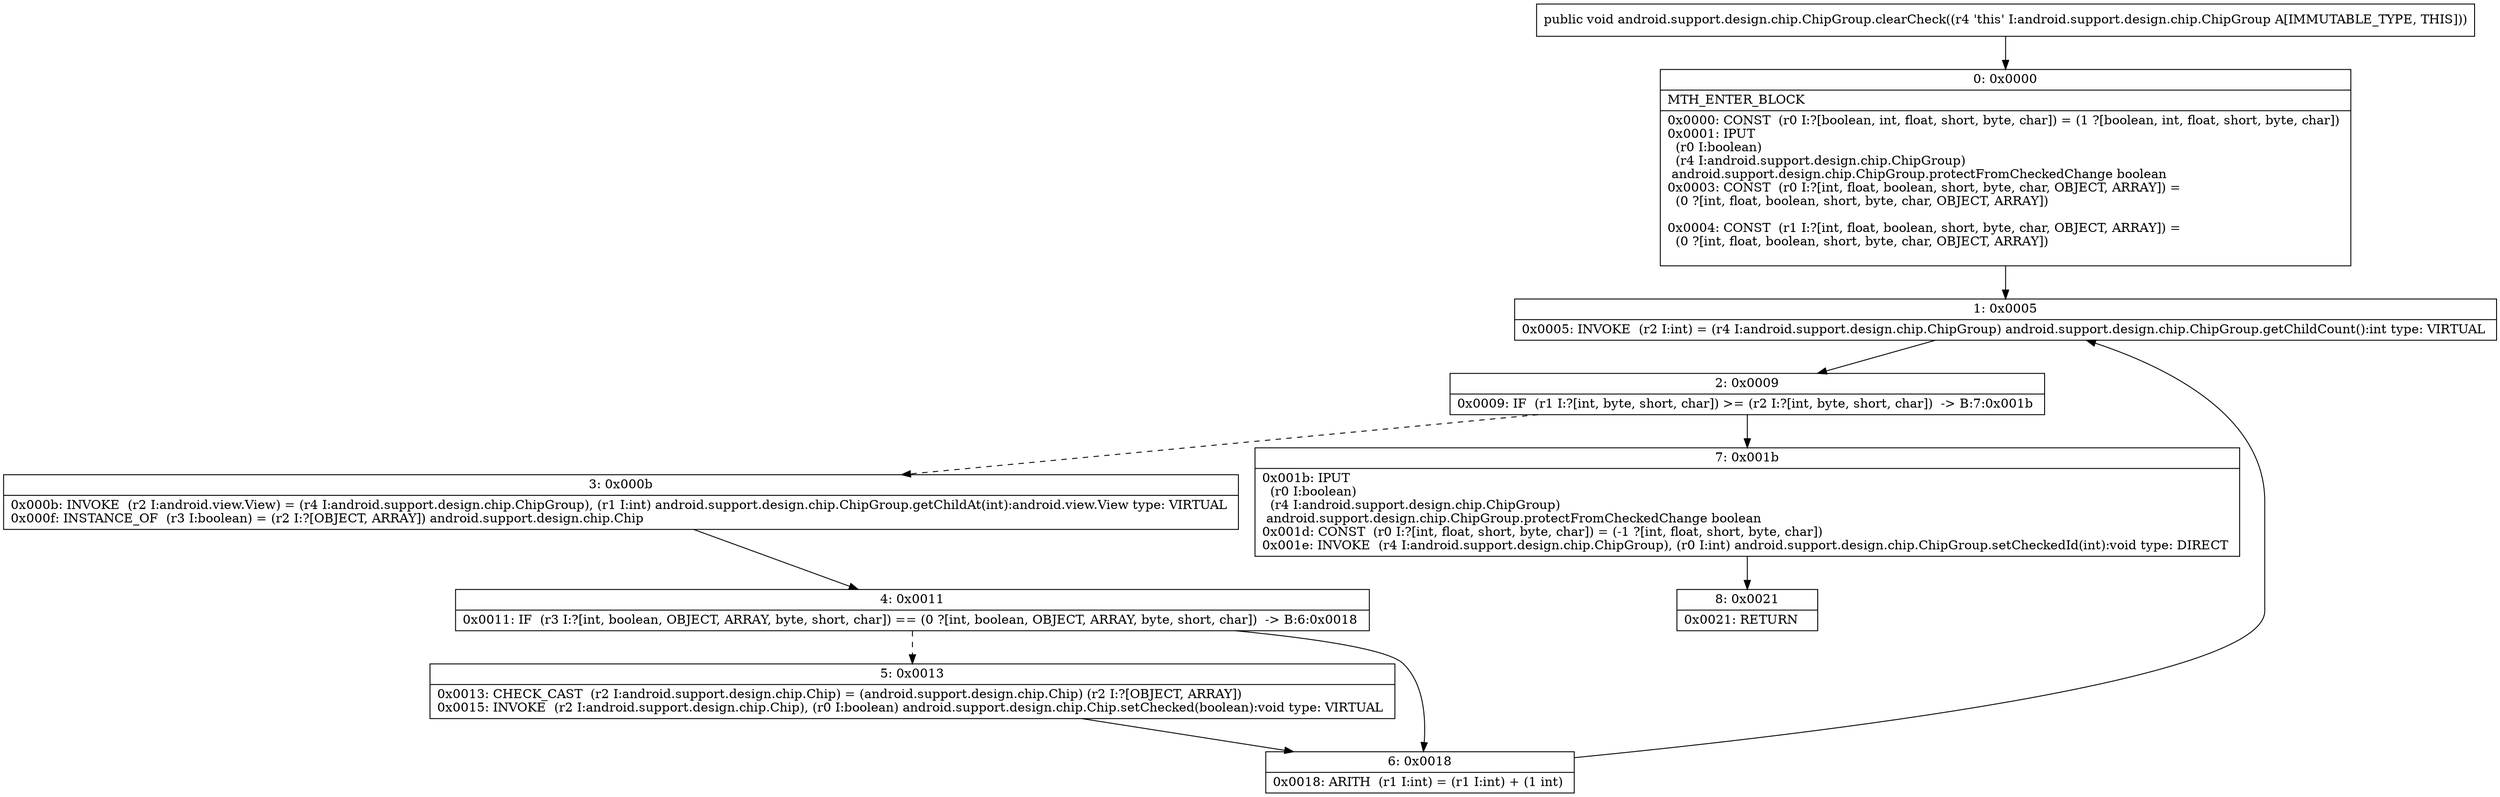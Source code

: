 digraph "CFG forandroid.support.design.chip.ChipGroup.clearCheck()V" {
Node_0 [shape=record,label="{0\:\ 0x0000|MTH_ENTER_BLOCK\l|0x0000: CONST  (r0 I:?[boolean, int, float, short, byte, char]) = (1 ?[boolean, int, float, short, byte, char]) \l0x0001: IPUT  \l  (r0 I:boolean)\l  (r4 I:android.support.design.chip.ChipGroup)\l android.support.design.chip.ChipGroup.protectFromCheckedChange boolean \l0x0003: CONST  (r0 I:?[int, float, boolean, short, byte, char, OBJECT, ARRAY]) = \l  (0 ?[int, float, boolean, short, byte, char, OBJECT, ARRAY])\l \l0x0004: CONST  (r1 I:?[int, float, boolean, short, byte, char, OBJECT, ARRAY]) = \l  (0 ?[int, float, boolean, short, byte, char, OBJECT, ARRAY])\l \l}"];
Node_1 [shape=record,label="{1\:\ 0x0005|0x0005: INVOKE  (r2 I:int) = (r4 I:android.support.design.chip.ChipGroup) android.support.design.chip.ChipGroup.getChildCount():int type: VIRTUAL \l}"];
Node_2 [shape=record,label="{2\:\ 0x0009|0x0009: IF  (r1 I:?[int, byte, short, char]) \>= (r2 I:?[int, byte, short, char])  \-\> B:7:0x001b \l}"];
Node_3 [shape=record,label="{3\:\ 0x000b|0x000b: INVOKE  (r2 I:android.view.View) = (r4 I:android.support.design.chip.ChipGroup), (r1 I:int) android.support.design.chip.ChipGroup.getChildAt(int):android.view.View type: VIRTUAL \l0x000f: INSTANCE_OF  (r3 I:boolean) = (r2 I:?[OBJECT, ARRAY]) android.support.design.chip.Chip \l}"];
Node_4 [shape=record,label="{4\:\ 0x0011|0x0011: IF  (r3 I:?[int, boolean, OBJECT, ARRAY, byte, short, char]) == (0 ?[int, boolean, OBJECT, ARRAY, byte, short, char])  \-\> B:6:0x0018 \l}"];
Node_5 [shape=record,label="{5\:\ 0x0013|0x0013: CHECK_CAST  (r2 I:android.support.design.chip.Chip) = (android.support.design.chip.Chip) (r2 I:?[OBJECT, ARRAY]) \l0x0015: INVOKE  (r2 I:android.support.design.chip.Chip), (r0 I:boolean) android.support.design.chip.Chip.setChecked(boolean):void type: VIRTUAL \l}"];
Node_6 [shape=record,label="{6\:\ 0x0018|0x0018: ARITH  (r1 I:int) = (r1 I:int) + (1 int) \l}"];
Node_7 [shape=record,label="{7\:\ 0x001b|0x001b: IPUT  \l  (r0 I:boolean)\l  (r4 I:android.support.design.chip.ChipGroup)\l android.support.design.chip.ChipGroup.protectFromCheckedChange boolean \l0x001d: CONST  (r0 I:?[int, float, short, byte, char]) = (\-1 ?[int, float, short, byte, char]) \l0x001e: INVOKE  (r4 I:android.support.design.chip.ChipGroup), (r0 I:int) android.support.design.chip.ChipGroup.setCheckedId(int):void type: DIRECT \l}"];
Node_8 [shape=record,label="{8\:\ 0x0021|0x0021: RETURN   \l}"];
MethodNode[shape=record,label="{public void android.support.design.chip.ChipGroup.clearCheck((r4 'this' I:android.support.design.chip.ChipGroup A[IMMUTABLE_TYPE, THIS])) }"];
MethodNode -> Node_0;
Node_0 -> Node_1;
Node_1 -> Node_2;
Node_2 -> Node_3[style=dashed];
Node_2 -> Node_7;
Node_3 -> Node_4;
Node_4 -> Node_5[style=dashed];
Node_4 -> Node_6;
Node_5 -> Node_6;
Node_6 -> Node_1;
Node_7 -> Node_8;
}

